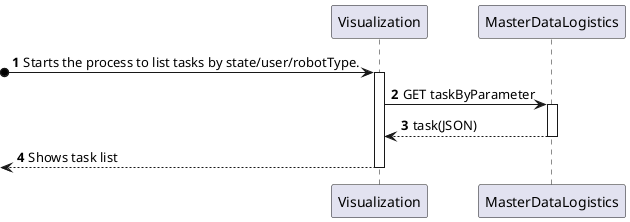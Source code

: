 @startuml

autonumber

participant Visualization
participant "MasterDataLogistics" as GI

?o-> Visualization: Starts the process to list tasks by state/user/robotType.
activate Visualization


Visualization -> GI: GET taskByParameter
activate GI
GI --> Visualization: task(JSON)
deactivate GI

<-- Visualization: Shows task list
deactivate Visualization


@enduml
